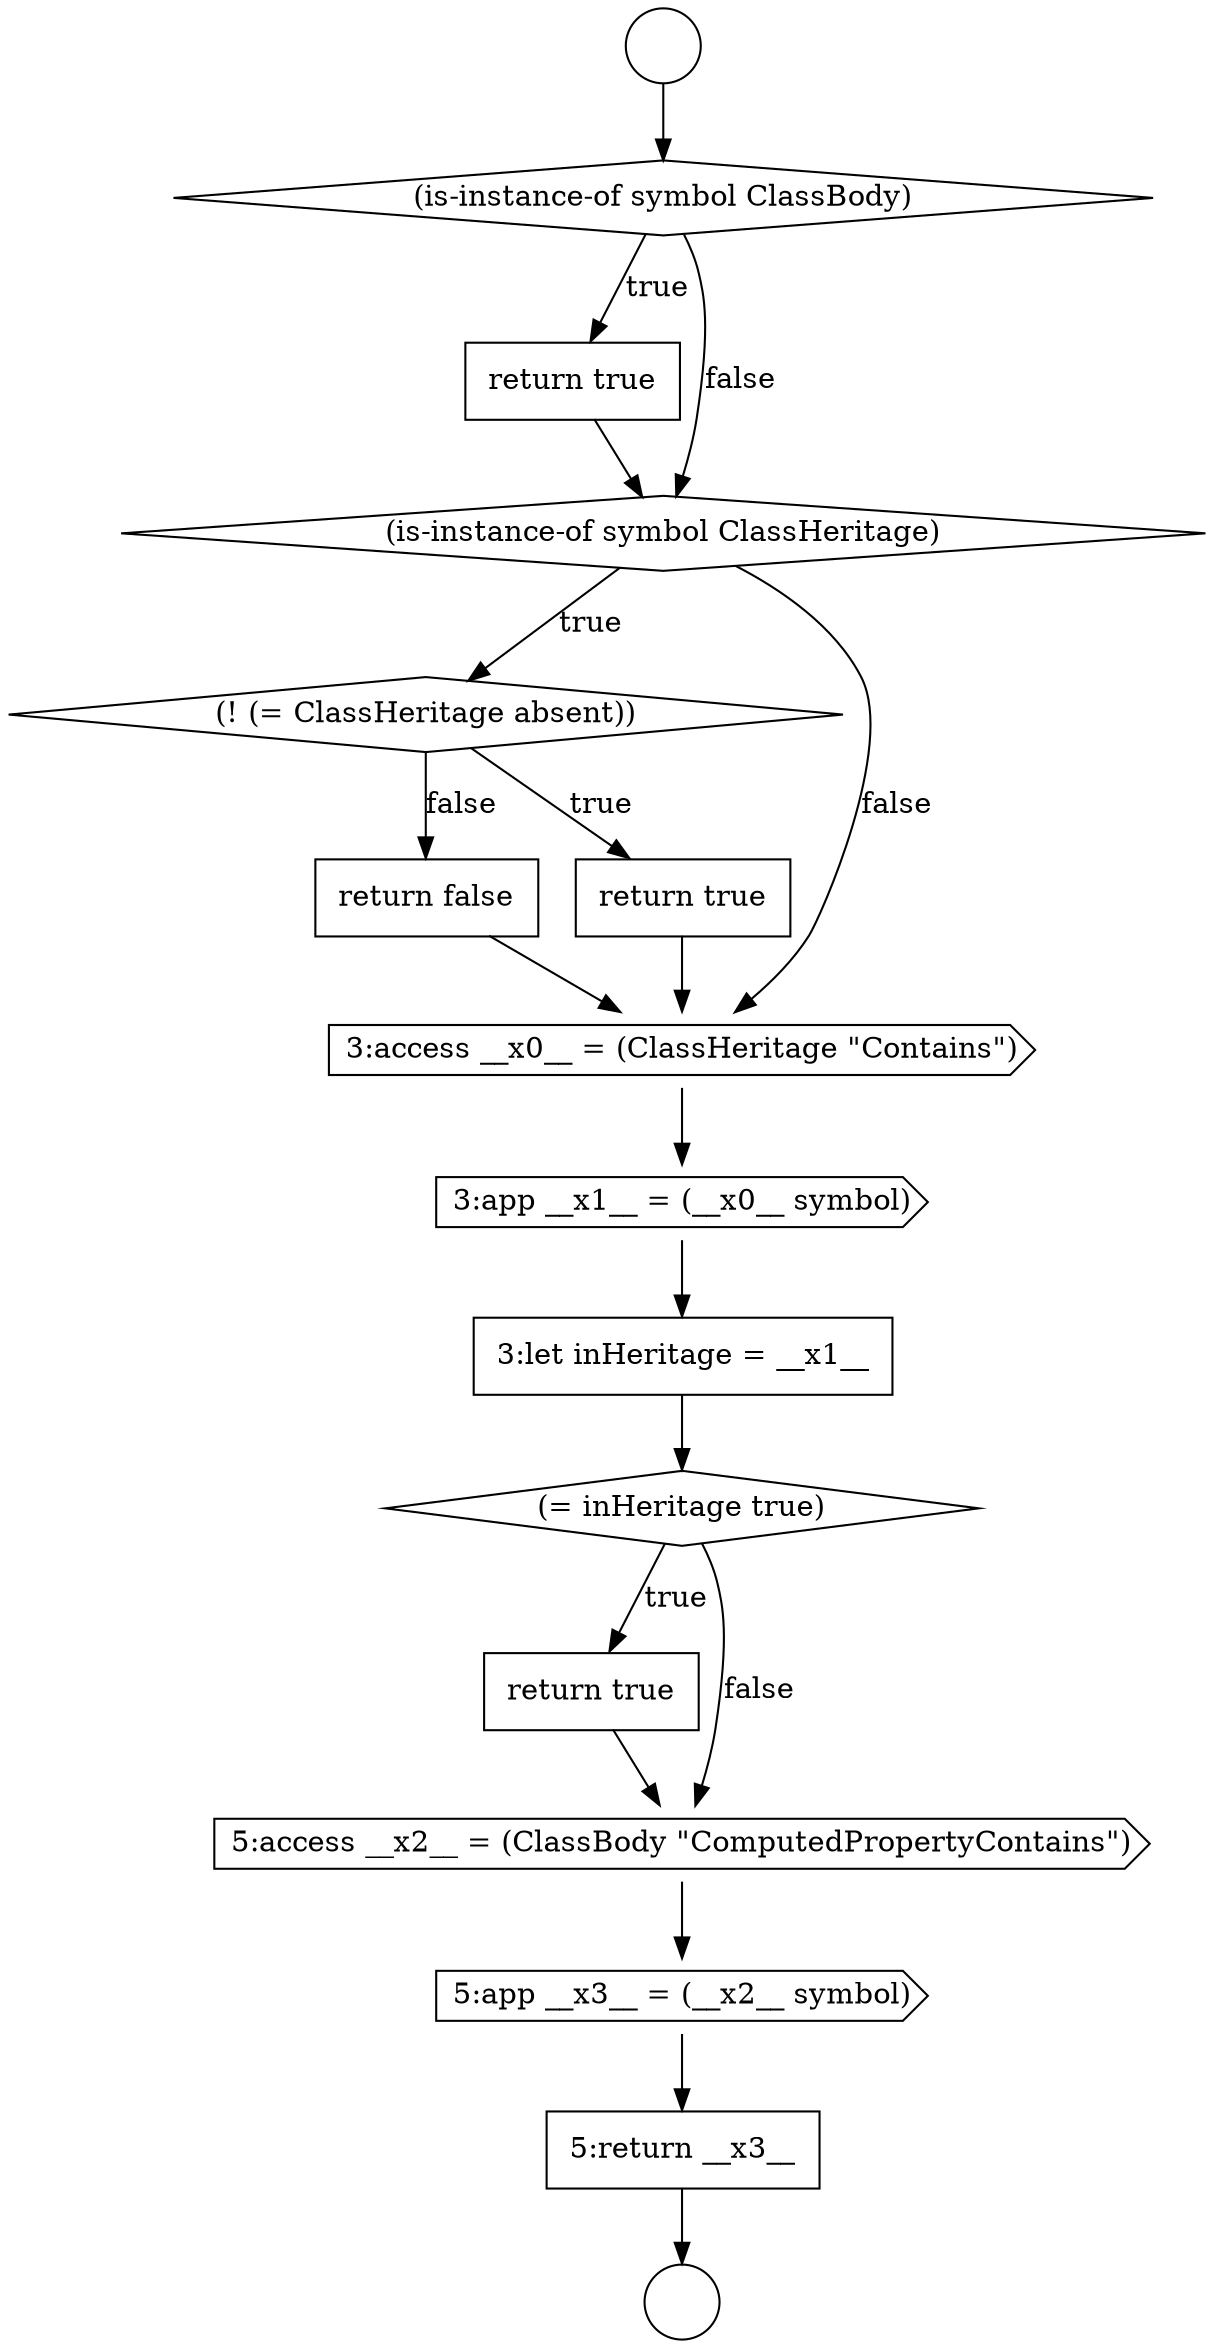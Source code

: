 digraph {
  node8563 [shape=diamond, label=<<font color="black">(is-instance-of symbol ClassBody)</font>> color="black" fillcolor="white" style=filled]
  node8568 [shape=none, margin=0, label=<<font color="black">
    <table border="0" cellborder="1" cellspacing="0" cellpadding="10">
      <tr><td align="left">return false</td></tr>
    </table>
  </font>> color="black" fillcolor="white" style=filled]
  node8571 [shape=none, margin=0, label=<<font color="black">
    <table border="0" cellborder="1" cellspacing="0" cellpadding="10">
      <tr><td align="left">3:let inHeritage = __x1__</td></tr>
    </table>
  </font>> color="black" fillcolor="white" style=filled]
  node8575 [shape=cds, label=<<font color="black">5:app __x3__ = (__x2__ symbol)</font>> color="black" fillcolor="white" style=filled]
  node8576 [shape=none, margin=0, label=<<font color="black">
    <table border="0" cellborder="1" cellspacing="0" cellpadding="10">
      <tr><td align="left">5:return __x3__</td></tr>
    </table>
  </font>> color="black" fillcolor="white" style=filled]
  node8566 [shape=diamond, label=<<font color="black">(! (= ClassHeritage absent))</font>> color="black" fillcolor="white" style=filled]
  node8561 [shape=circle label=" " color="black" fillcolor="white" style=filled]
  node8573 [shape=none, margin=0, label=<<font color="black">
    <table border="0" cellborder="1" cellspacing="0" cellpadding="10">
      <tr><td align="left">return true</td></tr>
    </table>
  </font>> color="black" fillcolor="white" style=filled]
  node8569 [shape=cds, label=<<font color="black">3:access __x0__ = (ClassHeritage &quot;Contains&quot;)</font>> color="black" fillcolor="white" style=filled]
  node8574 [shape=cds, label=<<font color="black">5:access __x2__ = (ClassBody &quot;ComputedPropertyContains&quot;)</font>> color="black" fillcolor="white" style=filled]
  node8570 [shape=cds, label=<<font color="black">3:app __x1__ = (__x0__ symbol)</font>> color="black" fillcolor="white" style=filled]
  node8562 [shape=circle label=" " color="black" fillcolor="white" style=filled]
  node8567 [shape=none, margin=0, label=<<font color="black">
    <table border="0" cellborder="1" cellspacing="0" cellpadding="10">
      <tr><td align="left">return true</td></tr>
    </table>
  </font>> color="black" fillcolor="white" style=filled]
  node8572 [shape=diamond, label=<<font color="black">(= inHeritage true)</font>> color="black" fillcolor="white" style=filled]
  node8564 [shape=none, margin=0, label=<<font color="black">
    <table border="0" cellborder="1" cellspacing="0" cellpadding="10">
      <tr><td align="left">return true</td></tr>
    </table>
  </font>> color="black" fillcolor="white" style=filled]
  node8565 [shape=diamond, label=<<font color="black">(is-instance-of symbol ClassHeritage)</font>> color="black" fillcolor="white" style=filled]
  node8573 -> node8574 [ color="black"]
  node8571 -> node8572 [ color="black"]
  node8576 -> node8562 [ color="black"]
  node8563 -> node8564 [label=<<font color="black">true</font>> color="black"]
  node8563 -> node8565 [label=<<font color="black">false</font>> color="black"]
  node8566 -> node8567 [label=<<font color="black">true</font>> color="black"]
  node8566 -> node8568 [label=<<font color="black">false</font>> color="black"]
  node8575 -> node8576 [ color="black"]
  node8567 -> node8569 [ color="black"]
  node8564 -> node8565 [ color="black"]
  node8561 -> node8563 [ color="black"]
  node8570 -> node8571 [ color="black"]
  node8569 -> node8570 [ color="black"]
  node8574 -> node8575 [ color="black"]
  node8572 -> node8573 [label=<<font color="black">true</font>> color="black"]
  node8572 -> node8574 [label=<<font color="black">false</font>> color="black"]
  node8565 -> node8566 [label=<<font color="black">true</font>> color="black"]
  node8565 -> node8569 [label=<<font color="black">false</font>> color="black"]
  node8568 -> node8569 [ color="black"]
}
